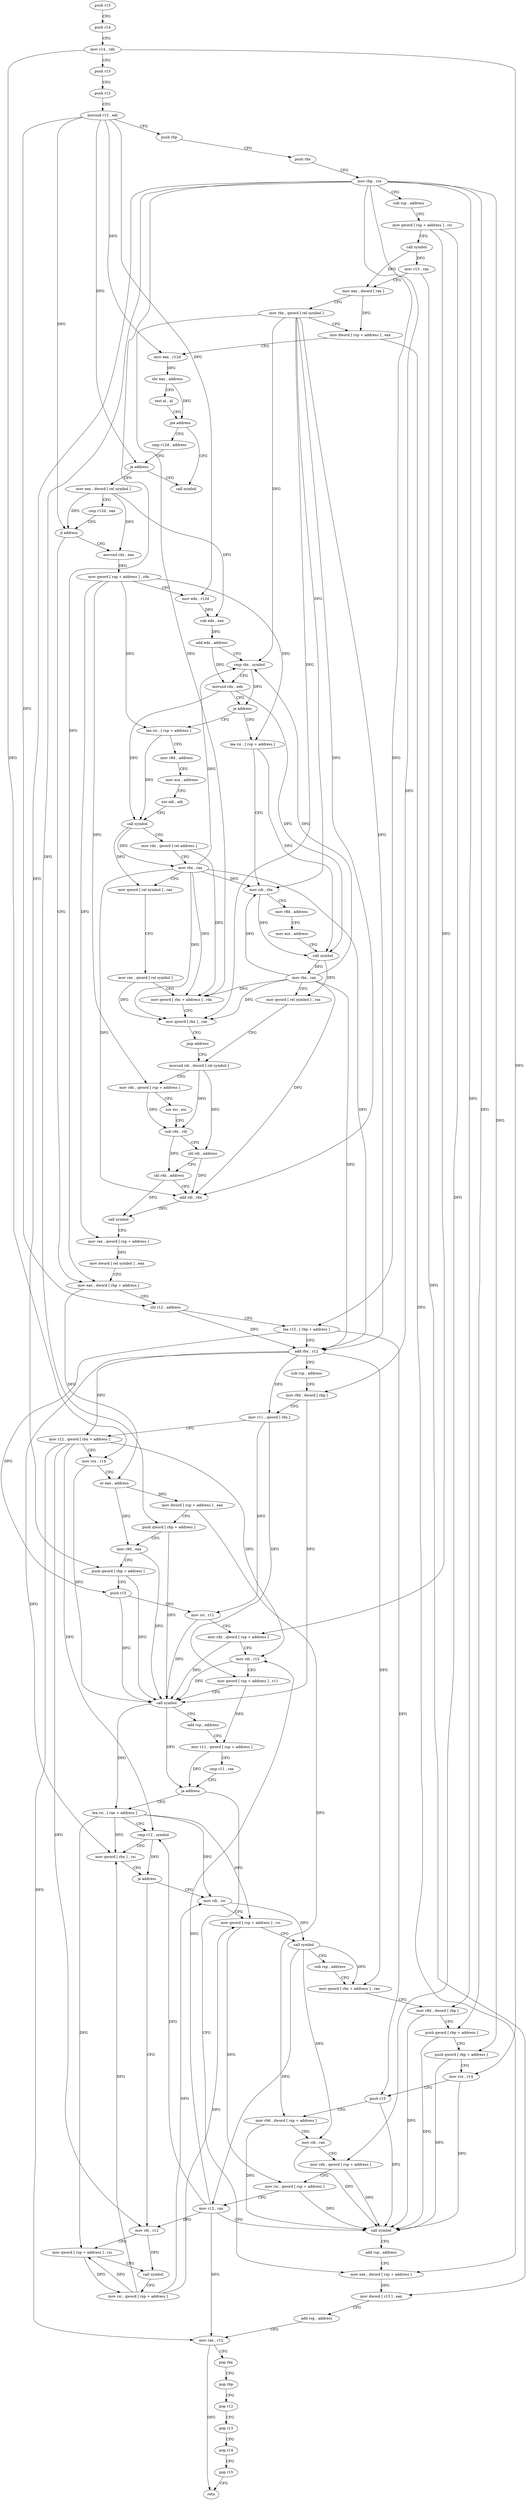 digraph "func" {
"4319056" [label = "push r15" ]
"4319058" [label = "push r14" ]
"4319060" [label = "mov r14 , rdx" ]
"4319063" [label = "push r13" ]
"4319065" [label = "push r12" ]
"4319067" [label = "movsxd r12 , edi" ]
"4319070" [label = "push rbp" ]
"4319071" [label = "push rbx" ]
"4319072" [label = "mov rbp , rcx" ]
"4319075" [label = "sub rsp , address" ]
"4319079" [label = "mov qword [ rsp + address ] , rsi" ]
"4319084" [label = "call symbol" ]
"4319089" [label = "mov r13 , rax" ]
"4319092" [label = "mov eax , dword [ rax ]" ]
"4319094" [label = "mov rbx , qword [ rel symbol ]" ]
"4319101" [label = "mov dword [ rsp + address ] , eax" ]
"4319105" [label = "mov eax , r12d" ]
"4319108" [label = "shr eax , address" ]
"4319111" [label = "test al , al" ]
"4319113" [label = "jne address" ]
"4319531" [label = "call symbol" ]
"4319119" [label = "cmp r12d , address" ]
"4319126" [label = "je address" ]
"4319132" [label = "mov eax , dword [ rel symbol ]" ]
"4319138" [label = "cmp r12d , eax" ]
"4319141" [label = "jl address" ]
"4319253" [label = "mov eax , dword [ rbp + address ]" ]
"4319143" [label = "movsxd rdx , eax" ]
"4319256" [label = "shl r12 , address" ]
"4319260" [label = "lea r15 , [ rbp + address ]" ]
"4319264" [label = "add rbx , r12" ]
"4319267" [label = "sub rsp , address" ]
"4319271" [label = "mov r8d , dword [ rbp ]" ]
"4319275" [label = "mov r11 , qword [ rbx ]" ]
"4319278" [label = "mov r12 , qword [ rbx + address ]" ]
"4319282" [label = "mov rcx , r14" ]
"4319285" [label = "or eax , address" ]
"4319288" [label = "mov dword [ rsp + address ] , eax" ]
"4319292" [label = "push qword [ rbp + address ]" ]
"4319295" [label = "mov r9d , eax" ]
"4319298" [label = "push qword [ rbp + address ]" ]
"4319301" [label = "push r15" ]
"4319303" [label = "mov rsi , r11" ]
"4319306" [label = "mov rdx , qword [ rsp + address ]" ]
"4319311" [label = "mov rdi , r12" ]
"4319314" [label = "mov qword [ rsp + address ] , r11" ]
"4319319" [label = "call symbol" ]
"4319324" [label = "add rsp , address" ]
"4319328" [label = "mov r11 , qword [ rsp + address ]" ]
"4319333" [label = "cmp r11 , rax" ]
"4319336" [label = "ja address" ]
"4319438" [label = "mov eax , dword [ rsp + address ]" ]
"4319338" [label = "lea rsi , [ rax + address ]" ]
"4319146" [label = "mov qword [ rsp + address ] , rdx" ]
"4319151" [label = "mov edx , r12d" ]
"4319154" [label = "sub edx , eax" ]
"4319156" [label = "add edx , address" ]
"4319159" [label = "cmp rbx , symbol" ]
"4319166" [label = "movsxd rdx , edx" ]
"4319169" [label = "je address" ]
"4319472" [label = "lea rsi , [ rsp + address ]" ]
"4319175" [label = "lea rsi , [ rsp + address ]" ]
"4319442" [label = "mov dword [ r13 ] , eax" ]
"4319446" [label = "add rsp , address" ]
"4319450" [label = "mov rax , r12" ]
"4319453" [label = "pop rbx" ]
"4319454" [label = "pop rbp" ]
"4319455" [label = "pop r12" ]
"4319457" [label = "pop r13" ]
"4319459" [label = "pop r14" ]
"4319461" [label = "pop r15" ]
"4319463" [label = "retn" ]
"4319342" [label = "cmp r12 , symbol" ]
"4319349" [label = "mov qword [ rbx ] , rsi" ]
"4319352" [label = "je address" ]
"4319372" [label = "mov rdi , rsi" ]
"4319354" [label = "mov rdi , r12" ]
"4319477" [label = "mov r8d , address" ]
"4319483" [label = "mov ecx , address" ]
"4319488" [label = "xor edi , edi" ]
"4319490" [label = "call symbol" ]
"4319495" [label = "mov rdx , qword [ rel address ]" ]
"4319502" [label = "mov rbx , rax" ]
"4319505" [label = "mov qword [ rel symbol ] , rax" ]
"4319512" [label = "mov rax , qword [ rel symbol ]" ]
"4319519" [label = "mov qword [ rbx + address ] , rdx" ]
"4319523" [label = "mov qword [ rbx ] , rax" ]
"4319526" [label = "jmp address" ]
"4319209" [label = "movsxd rdi , dword [ rel symbol ]" ]
"4319180" [label = "mov rdi , rbx" ]
"4319183" [label = "mov r8d , address" ]
"4319189" [label = "mov ecx , address" ]
"4319194" [label = "call symbol" ]
"4319199" [label = "mov rbx , rax" ]
"4319202" [label = "mov qword [ rel symbol ] , rax" ]
"4319375" [label = "mov qword [ rsp + address ] , rsi" ]
"4319380" [label = "call symbol" ]
"4319385" [label = "sub rsp , address" ]
"4319389" [label = "mov qword [ rbx + address ] , rax" ]
"4319393" [label = "mov r8d , dword [ rbp ]" ]
"4319397" [label = "push qword [ rbp + address ]" ]
"4319400" [label = "push qword [ rbp + address ]" ]
"4319403" [label = "mov rcx , r14" ]
"4319406" [label = "push r15" ]
"4319408" [label = "mov r9d , dword [ rsp + address ]" ]
"4319413" [label = "mov rdi , rax" ]
"4319416" [label = "mov rdx , qword [ rsp + address ]" ]
"4319421" [label = "mov rsi , qword [ rsp + address ]" ]
"4319426" [label = "mov r12 , rax" ]
"4319429" [label = "call symbol" ]
"4319434" [label = "add rsp , address" ]
"4319357" [label = "mov qword [ rsp + address ] , rsi" ]
"4319362" [label = "call symbol" ]
"4319367" [label = "mov rsi , qword [ rsp + address ]" ]
"4319216" [label = "mov rdx , qword [ rsp + address ]" ]
"4319221" [label = "xor esi , esi" ]
"4319223" [label = "sub rdx , rdi" ]
"4319226" [label = "shl rdi , address" ]
"4319230" [label = "shl rdx , address" ]
"4319234" [label = "add rdi , rbx" ]
"4319237" [label = "call symbol" ]
"4319242" [label = "mov rax , qword [ rsp + address ]" ]
"4319247" [label = "mov dword [ rel symbol ] , eax" ]
"4319056" -> "4319058" [ label = "CFG" ]
"4319058" -> "4319060" [ label = "CFG" ]
"4319060" -> "4319063" [ label = "CFG" ]
"4319060" -> "4319282" [ label = "DFG" ]
"4319060" -> "4319403" [ label = "DFG" ]
"4319063" -> "4319065" [ label = "CFG" ]
"4319065" -> "4319067" [ label = "CFG" ]
"4319067" -> "4319070" [ label = "CFG" ]
"4319067" -> "4319105" [ label = "DFG" ]
"4319067" -> "4319126" [ label = "DFG" ]
"4319067" -> "4319141" [ label = "DFG" ]
"4319067" -> "4319256" [ label = "DFG" ]
"4319067" -> "4319151" [ label = "DFG" ]
"4319070" -> "4319071" [ label = "CFG" ]
"4319071" -> "4319072" [ label = "CFG" ]
"4319072" -> "4319075" [ label = "CFG" ]
"4319072" -> "4319253" [ label = "DFG" ]
"4319072" -> "4319260" [ label = "DFG" ]
"4319072" -> "4319271" [ label = "DFG" ]
"4319072" -> "4319292" [ label = "DFG" ]
"4319072" -> "4319298" [ label = "DFG" ]
"4319072" -> "4319393" [ label = "DFG" ]
"4319072" -> "4319397" [ label = "DFG" ]
"4319072" -> "4319400" [ label = "DFG" ]
"4319075" -> "4319079" [ label = "CFG" ]
"4319079" -> "4319084" [ label = "CFG" ]
"4319079" -> "4319306" [ label = "DFG" ]
"4319079" -> "4319416" [ label = "DFG" ]
"4319084" -> "4319089" [ label = "DFG" ]
"4319084" -> "4319092" [ label = "DFG" ]
"4319089" -> "4319092" [ label = "CFG" ]
"4319089" -> "4319442" [ label = "DFG" ]
"4319092" -> "4319094" [ label = "CFG" ]
"4319092" -> "4319101" [ label = "DFG" ]
"4319094" -> "4319101" [ label = "CFG" ]
"4319094" -> "4319264" [ label = "DFG" ]
"4319094" -> "4319159" [ label = "DFG" ]
"4319094" -> "4319519" [ label = "DFG" ]
"4319094" -> "4319523" [ label = "DFG" ]
"4319094" -> "4319180" [ label = "DFG" ]
"4319094" -> "4319234" [ label = "DFG" ]
"4319101" -> "4319105" [ label = "CFG" ]
"4319101" -> "4319438" [ label = "DFG" ]
"4319105" -> "4319108" [ label = "DFG" ]
"4319108" -> "4319111" [ label = "CFG" ]
"4319108" -> "4319113" [ label = "DFG" ]
"4319111" -> "4319113" [ label = "CFG" ]
"4319113" -> "4319531" [ label = "CFG" ]
"4319113" -> "4319119" [ label = "CFG" ]
"4319119" -> "4319126" [ label = "CFG" ]
"4319126" -> "4319531" [ label = "CFG" ]
"4319126" -> "4319132" [ label = "CFG" ]
"4319132" -> "4319138" [ label = "CFG" ]
"4319132" -> "4319141" [ label = "DFG" ]
"4319132" -> "4319143" [ label = "DFG" ]
"4319132" -> "4319154" [ label = "DFG" ]
"4319138" -> "4319141" [ label = "CFG" ]
"4319141" -> "4319253" [ label = "CFG" ]
"4319141" -> "4319143" [ label = "CFG" ]
"4319253" -> "4319256" [ label = "CFG" ]
"4319253" -> "4319285" [ label = "DFG" ]
"4319143" -> "4319146" [ label = "DFG" ]
"4319256" -> "4319260" [ label = "CFG" ]
"4319256" -> "4319264" [ label = "DFG" ]
"4319260" -> "4319264" [ label = "CFG" ]
"4319260" -> "4319301" [ label = "DFG" ]
"4319260" -> "4319406" [ label = "DFG" ]
"4319264" -> "4319267" [ label = "CFG" ]
"4319264" -> "4319275" [ label = "DFG" ]
"4319264" -> "4319278" [ label = "DFG" ]
"4319264" -> "4319349" [ label = "DFG" ]
"4319264" -> "4319389" [ label = "DFG" ]
"4319267" -> "4319271" [ label = "CFG" ]
"4319271" -> "4319275" [ label = "CFG" ]
"4319271" -> "4319319" [ label = "DFG" ]
"4319275" -> "4319278" [ label = "CFG" ]
"4319275" -> "4319303" [ label = "DFG" ]
"4319275" -> "4319314" [ label = "DFG" ]
"4319278" -> "4319282" [ label = "CFG" ]
"4319278" -> "4319311" [ label = "DFG" ]
"4319278" -> "4319450" [ label = "DFG" ]
"4319278" -> "4319342" [ label = "DFG" ]
"4319278" -> "4319354" [ label = "DFG" ]
"4319282" -> "4319285" [ label = "CFG" ]
"4319282" -> "4319319" [ label = "DFG" ]
"4319285" -> "4319288" [ label = "DFG" ]
"4319285" -> "4319295" [ label = "DFG" ]
"4319288" -> "4319292" [ label = "CFG" ]
"4319288" -> "4319408" [ label = "DFG" ]
"4319292" -> "4319295" [ label = "CFG" ]
"4319292" -> "4319319" [ label = "DFG" ]
"4319295" -> "4319298" [ label = "CFG" ]
"4319295" -> "4319319" [ label = "DFG" ]
"4319298" -> "4319301" [ label = "CFG" ]
"4319298" -> "4319319" [ label = "DFG" ]
"4319301" -> "4319303" [ label = "CFG" ]
"4319301" -> "4319319" [ label = "DFG" ]
"4319303" -> "4319306" [ label = "CFG" ]
"4319303" -> "4319319" [ label = "DFG" ]
"4319306" -> "4319311" [ label = "CFG" ]
"4319306" -> "4319319" [ label = "DFG" ]
"4319311" -> "4319314" [ label = "CFG" ]
"4319311" -> "4319319" [ label = "DFG" ]
"4319314" -> "4319319" [ label = "CFG" ]
"4319314" -> "4319328" [ label = "DFG" ]
"4319319" -> "4319324" [ label = "CFG" ]
"4319319" -> "4319336" [ label = "DFG" ]
"4319319" -> "4319338" [ label = "DFG" ]
"4319324" -> "4319328" [ label = "CFG" ]
"4319328" -> "4319333" [ label = "CFG" ]
"4319328" -> "4319336" [ label = "DFG" ]
"4319333" -> "4319336" [ label = "CFG" ]
"4319336" -> "4319438" [ label = "CFG" ]
"4319336" -> "4319338" [ label = "CFG" ]
"4319438" -> "4319442" [ label = "DFG" ]
"4319338" -> "4319342" [ label = "CFG" ]
"4319338" -> "4319349" [ label = "DFG" ]
"4319338" -> "4319372" [ label = "DFG" ]
"4319338" -> "4319375" [ label = "DFG" ]
"4319338" -> "4319357" [ label = "DFG" ]
"4319146" -> "4319151" [ label = "CFG" ]
"4319146" -> "4319216" [ label = "DFG" ]
"4319146" -> "4319242" [ label = "DFG" ]
"4319146" -> "4319472" [ label = "DFG" ]
"4319146" -> "4319175" [ label = "DFG" ]
"4319151" -> "4319154" [ label = "DFG" ]
"4319154" -> "4319156" [ label = "DFG" ]
"4319156" -> "4319159" [ label = "CFG" ]
"4319156" -> "4319166" [ label = "DFG" ]
"4319159" -> "4319166" [ label = "CFG" ]
"4319159" -> "4319169" [ label = "DFG" ]
"4319166" -> "4319169" [ label = "CFG" ]
"4319166" -> "4319490" [ label = "DFG" ]
"4319166" -> "4319194" [ label = "DFG" ]
"4319169" -> "4319472" [ label = "CFG" ]
"4319169" -> "4319175" [ label = "CFG" ]
"4319472" -> "4319477" [ label = "CFG" ]
"4319472" -> "4319490" [ label = "DFG" ]
"4319175" -> "4319180" [ label = "CFG" ]
"4319175" -> "4319194" [ label = "DFG" ]
"4319442" -> "4319446" [ label = "CFG" ]
"4319446" -> "4319450" [ label = "CFG" ]
"4319450" -> "4319453" [ label = "CFG" ]
"4319450" -> "4319463" [ label = "DFG" ]
"4319453" -> "4319454" [ label = "CFG" ]
"4319454" -> "4319455" [ label = "CFG" ]
"4319455" -> "4319457" [ label = "CFG" ]
"4319457" -> "4319459" [ label = "CFG" ]
"4319459" -> "4319461" [ label = "CFG" ]
"4319461" -> "4319463" [ label = "CFG" ]
"4319342" -> "4319349" [ label = "CFG" ]
"4319342" -> "4319352" [ label = "DFG" ]
"4319349" -> "4319352" [ label = "CFG" ]
"4319352" -> "4319372" [ label = "CFG" ]
"4319352" -> "4319354" [ label = "CFG" ]
"4319372" -> "4319375" [ label = "CFG" ]
"4319372" -> "4319380" [ label = "DFG" ]
"4319354" -> "4319357" [ label = "CFG" ]
"4319354" -> "4319362" [ label = "DFG" ]
"4319477" -> "4319483" [ label = "CFG" ]
"4319483" -> "4319488" [ label = "CFG" ]
"4319488" -> "4319490" [ label = "CFG" ]
"4319490" -> "4319495" [ label = "CFG" ]
"4319490" -> "4319502" [ label = "DFG" ]
"4319490" -> "4319505" [ label = "DFG" ]
"4319495" -> "4319502" [ label = "CFG" ]
"4319495" -> "4319519" [ label = "DFG" ]
"4319502" -> "4319505" [ label = "CFG" ]
"4319502" -> "4319159" [ label = "DFG" ]
"4319502" -> "4319264" [ label = "DFG" ]
"4319502" -> "4319519" [ label = "DFG" ]
"4319502" -> "4319523" [ label = "DFG" ]
"4319502" -> "4319180" [ label = "DFG" ]
"4319502" -> "4319234" [ label = "DFG" ]
"4319505" -> "4319512" [ label = "CFG" ]
"4319512" -> "4319519" [ label = "CFG" ]
"4319512" -> "4319523" [ label = "DFG" ]
"4319519" -> "4319523" [ label = "CFG" ]
"4319523" -> "4319526" [ label = "CFG" ]
"4319526" -> "4319209" [ label = "CFG" ]
"4319209" -> "4319216" [ label = "CFG" ]
"4319209" -> "4319223" [ label = "DFG" ]
"4319209" -> "4319226" [ label = "DFG" ]
"4319180" -> "4319183" [ label = "CFG" ]
"4319180" -> "4319194" [ label = "DFG" ]
"4319183" -> "4319189" [ label = "CFG" ]
"4319189" -> "4319194" [ label = "CFG" ]
"4319194" -> "4319199" [ label = "DFG" ]
"4319194" -> "4319202" [ label = "DFG" ]
"4319199" -> "4319202" [ label = "CFG" ]
"4319199" -> "4319159" [ label = "DFG" ]
"4319199" -> "4319180" [ label = "DFG" ]
"4319199" -> "4319264" [ label = "DFG" ]
"4319199" -> "4319519" [ label = "DFG" ]
"4319199" -> "4319523" [ label = "DFG" ]
"4319199" -> "4319234" [ label = "DFG" ]
"4319202" -> "4319209" [ label = "CFG" ]
"4319375" -> "4319380" [ label = "CFG" ]
"4319375" -> "4319421" [ label = "DFG" ]
"4319380" -> "4319385" [ label = "CFG" ]
"4319380" -> "4319389" [ label = "DFG" ]
"4319380" -> "4319413" [ label = "DFG" ]
"4319380" -> "4319426" [ label = "DFG" ]
"4319385" -> "4319389" [ label = "CFG" ]
"4319389" -> "4319393" [ label = "CFG" ]
"4319393" -> "4319397" [ label = "CFG" ]
"4319393" -> "4319429" [ label = "DFG" ]
"4319397" -> "4319400" [ label = "CFG" ]
"4319397" -> "4319429" [ label = "DFG" ]
"4319400" -> "4319403" [ label = "CFG" ]
"4319400" -> "4319429" [ label = "DFG" ]
"4319403" -> "4319406" [ label = "CFG" ]
"4319403" -> "4319429" [ label = "DFG" ]
"4319406" -> "4319408" [ label = "CFG" ]
"4319406" -> "4319429" [ label = "DFG" ]
"4319408" -> "4319413" [ label = "CFG" ]
"4319408" -> "4319429" [ label = "DFG" ]
"4319413" -> "4319416" [ label = "CFG" ]
"4319413" -> "4319429" [ label = "DFG" ]
"4319416" -> "4319421" [ label = "CFG" ]
"4319416" -> "4319429" [ label = "DFG" ]
"4319421" -> "4319426" [ label = "CFG" ]
"4319421" -> "4319429" [ label = "DFG" ]
"4319426" -> "4319429" [ label = "CFG" ]
"4319426" -> "4319311" [ label = "DFG" ]
"4319426" -> "4319450" [ label = "DFG" ]
"4319426" -> "4319342" [ label = "DFG" ]
"4319426" -> "4319354" [ label = "DFG" ]
"4319429" -> "4319434" [ label = "CFG" ]
"4319434" -> "4319438" [ label = "CFG" ]
"4319357" -> "4319362" [ label = "CFG" ]
"4319357" -> "4319367" [ label = "DFG" ]
"4319362" -> "4319367" [ label = "CFG" ]
"4319367" -> "4319372" [ label = "DFG" ]
"4319367" -> "4319349" [ label = "DFG" ]
"4319367" -> "4319375" [ label = "DFG" ]
"4319367" -> "4319357" [ label = "DFG" ]
"4319216" -> "4319221" [ label = "CFG" ]
"4319216" -> "4319223" [ label = "DFG" ]
"4319221" -> "4319223" [ label = "CFG" ]
"4319223" -> "4319226" [ label = "CFG" ]
"4319223" -> "4319230" [ label = "DFG" ]
"4319226" -> "4319230" [ label = "CFG" ]
"4319226" -> "4319234" [ label = "DFG" ]
"4319230" -> "4319234" [ label = "CFG" ]
"4319230" -> "4319237" [ label = "DFG" ]
"4319234" -> "4319237" [ label = "DFG" ]
"4319237" -> "4319242" [ label = "CFG" ]
"4319242" -> "4319247" [ label = "DFG" ]
"4319247" -> "4319253" [ label = "CFG" ]
}
